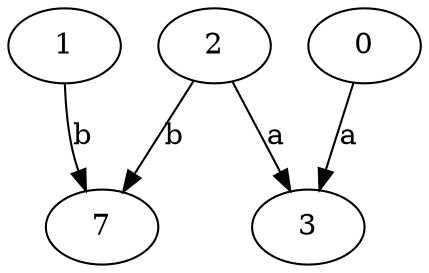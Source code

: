 strict digraph  {
1;
2;
0;
3;
7;
1 -> 7  [label=b];
2 -> 3  [label=a];
2 -> 7  [label=b];
0 -> 3  [label=a];
}
